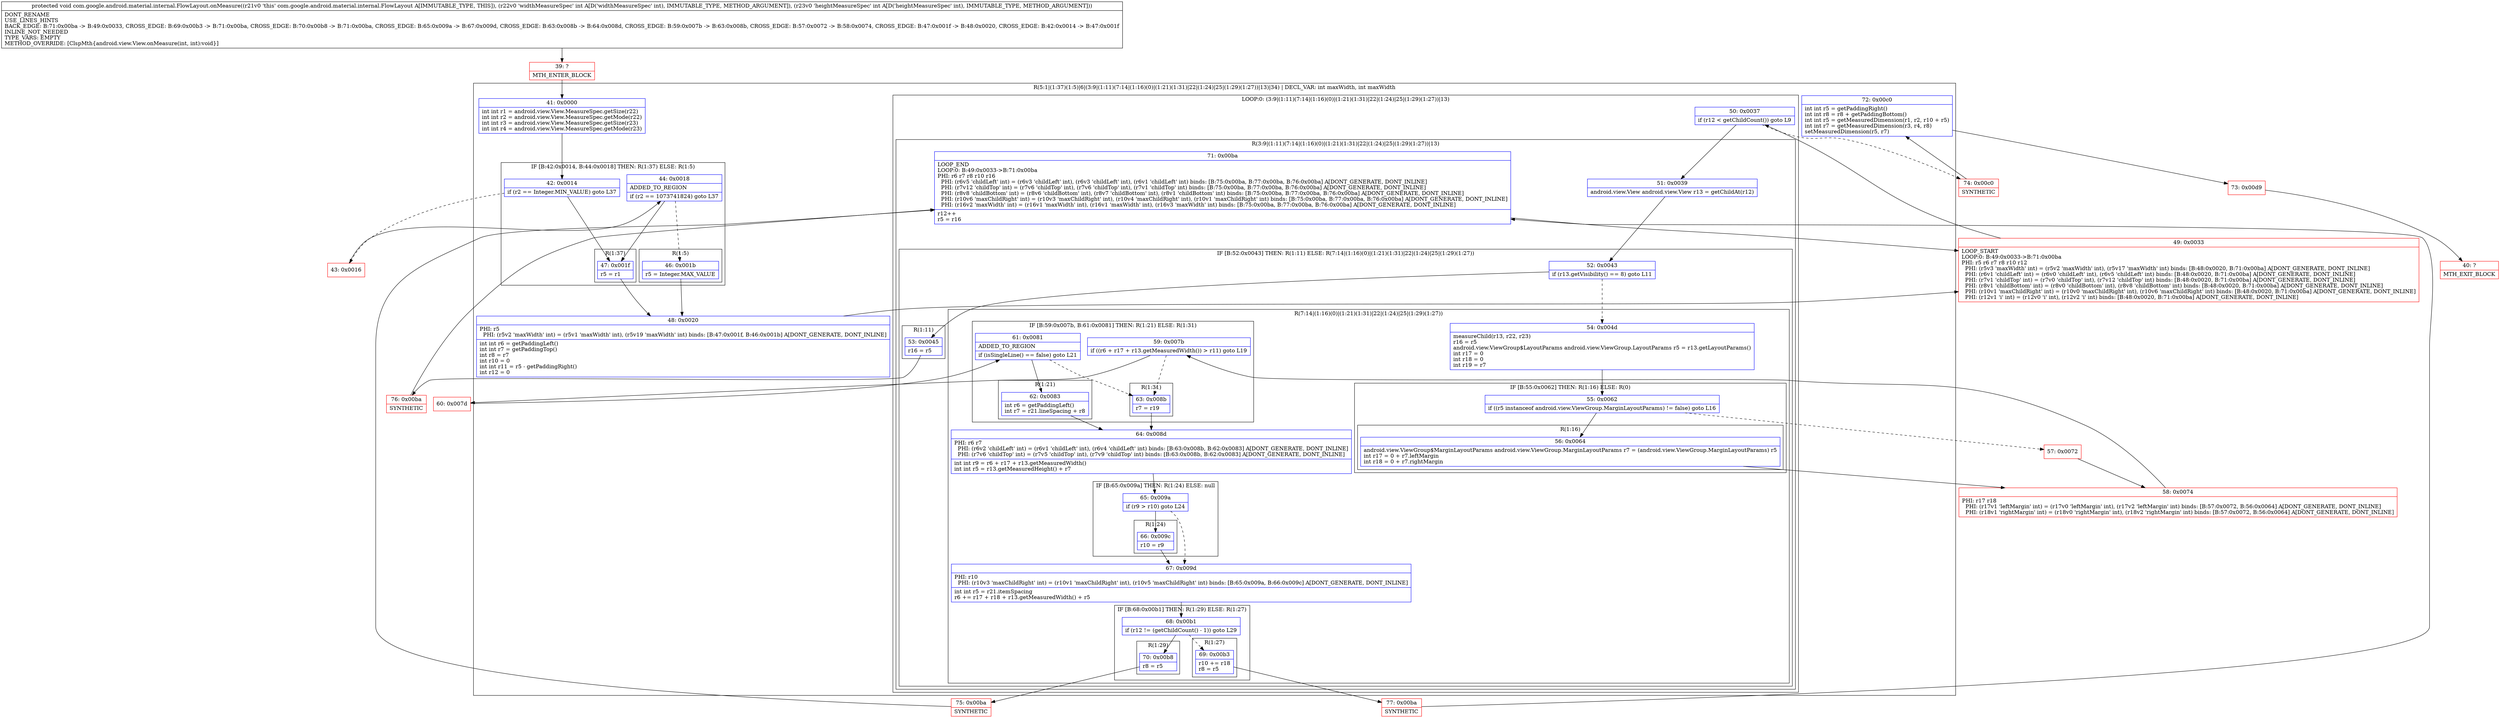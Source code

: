 digraph "CFG forcom.google.android.material.internal.FlowLayout.onMeasure(II)V" {
subgraph cluster_Region_1287428804 {
label = "R(5:1|(1:37)(1:5)|6|(3:9|(1:11)(7:14|(1:16)(0)|(1:21)(1:31)|22|(1:24)|25|(1:29)(1:27))|13)|34) | DECL_VAR: int maxWidth, int maxWidth\l";
node [shape=record,color=blue];
Node_41 [shape=record,label="{41\:\ 0x0000|int int r1 = android.view.View.MeasureSpec.getSize(r22)\lint int r2 = android.view.View.MeasureSpec.getMode(r22)\lint int r3 = android.view.View.MeasureSpec.getSize(r23)\lint int r4 = android.view.View.MeasureSpec.getMode(r23)\l}"];
subgraph cluster_IfRegion_286659471 {
label = "IF [B:42:0x0014, B:44:0x0018] THEN: R(1:37) ELSE: R(1:5)";
node [shape=record,color=blue];
Node_42 [shape=record,label="{42\:\ 0x0014|if (r2 == Integer.MIN_VALUE) goto L37\l}"];
Node_44 [shape=record,label="{44\:\ 0x0018|ADDED_TO_REGION\l|if (r2 == 1073741824) goto L37\l}"];
subgraph cluster_Region_130123910 {
label = "R(1:37)";
node [shape=record,color=blue];
Node_47 [shape=record,label="{47\:\ 0x001f|r5 = r1\l}"];
}
subgraph cluster_Region_1247408543 {
label = "R(1:5)";
node [shape=record,color=blue];
Node_46 [shape=record,label="{46\:\ 0x001b|r5 = Integer.MAX_VALUE\l}"];
}
}
Node_48 [shape=record,label="{48\:\ 0x0020|PHI: r5 \l  PHI: (r5v2 'maxWidth' int) = (r5v1 'maxWidth' int), (r5v19 'maxWidth' int) binds: [B:47:0x001f, B:46:0x001b] A[DONT_GENERATE, DONT_INLINE]\l|int int r6 = getPaddingLeft()\lint int r7 = getPaddingTop()\lint r8 = r7\lint r10 = 0\lint int r11 = r5 \- getPaddingRight()\lint r12 = 0\l}"];
subgraph cluster_LoopRegion_816856756 {
label = "LOOP:0: (3:9|(1:11)(7:14|(1:16)(0)|(1:21)(1:31)|22|(1:24)|25|(1:29)(1:27))|13)";
node [shape=record,color=blue];
Node_50 [shape=record,label="{50\:\ 0x0037|if (r12 \< getChildCount()) goto L9\l}"];
subgraph cluster_Region_1654336946 {
label = "R(3:9|(1:11)(7:14|(1:16)(0)|(1:21)(1:31)|22|(1:24)|25|(1:29)(1:27))|13)";
node [shape=record,color=blue];
Node_51 [shape=record,label="{51\:\ 0x0039|android.view.View android.view.View r13 = getChildAt(r12)\l}"];
subgraph cluster_IfRegion_631637037 {
label = "IF [B:52:0x0043] THEN: R(1:11) ELSE: R(7:14|(1:16)(0)|(1:21)(1:31)|22|(1:24)|25|(1:29)(1:27))";
node [shape=record,color=blue];
Node_52 [shape=record,label="{52\:\ 0x0043|if (r13.getVisibility() == 8) goto L11\l}"];
subgraph cluster_Region_902700335 {
label = "R(1:11)";
node [shape=record,color=blue];
Node_53 [shape=record,label="{53\:\ 0x0045|r16 = r5\l}"];
}
subgraph cluster_Region_1104664042 {
label = "R(7:14|(1:16)(0)|(1:21)(1:31)|22|(1:24)|25|(1:29)(1:27))";
node [shape=record,color=blue];
Node_54 [shape=record,label="{54\:\ 0x004d|measureChild(r13, r22, r23)\lr16 = r5\landroid.view.ViewGroup$LayoutParams android.view.ViewGroup.LayoutParams r5 = r13.getLayoutParams()\lint r17 = 0\lint r18 = 0\lint r19 = r7\l}"];
subgraph cluster_IfRegion_70963388 {
label = "IF [B:55:0x0062] THEN: R(1:16) ELSE: R(0)";
node [shape=record,color=blue];
Node_55 [shape=record,label="{55\:\ 0x0062|if ((r5 instanceof android.view.ViewGroup.MarginLayoutParams) != false) goto L16\l}"];
subgraph cluster_Region_2043943271 {
label = "R(1:16)";
node [shape=record,color=blue];
Node_56 [shape=record,label="{56\:\ 0x0064|android.view.ViewGroup$MarginLayoutParams android.view.ViewGroup.MarginLayoutParams r7 = (android.view.ViewGroup.MarginLayoutParams) r5\lint r17 = 0 + r7.leftMargin\lint r18 = 0 + r7.rightMargin\l}"];
}
subgraph cluster_Region_1648614321 {
label = "R(0)";
node [shape=record,color=blue];
}
}
subgraph cluster_IfRegion_1538353956 {
label = "IF [B:59:0x007b, B:61:0x0081] THEN: R(1:21) ELSE: R(1:31)";
node [shape=record,color=blue];
Node_59 [shape=record,label="{59\:\ 0x007b|if ((r6 + r17 + r13.getMeasuredWidth()) \> r11) goto L19\l}"];
Node_61 [shape=record,label="{61\:\ 0x0081|ADDED_TO_REGION\l|if (isSingleLine() == false) goto L21\l}"];
subgraph cluster_Region_1627139124 {
label = "R(1:21)";
node [shape=record,color=blue];
Node_62 [shape=record,label="{62\:\ 0x0083|int r6 = getPaddingLeft()\lint r7 = r21.lineSpacing + r8\l}"];
}
subgraph cluster_Region_1583459524 {
label = "R(1:31)";
node [shape=record,color=blue];
Node_63 [shape=record,label="{63\:\ 0x008b|r7 = r19\l}"];
}
}
Node_64 [shape=record,label="{64\:\ 0x008d|PHI: r6 r7 \l  PHI: (r6v2 'childLeft' int) = (r6v1 'childLeft' int), (r6v4 'childLeft' int) binds: [B:63:0x008b, B:62:0x0083] A[DONT_GENERATE, DONT_INLINE]\l  PHI: (r7v6 'childTop' int) = (r7v5 'childTop' int), (r7v9 'childTop' int) binds: [B:63:0x008b, B:62:0x0083] A[DONT_GENERATE, DONT_INLINE]\l|int int r9 = r6 + r17 + r13.getMeasuredWidth()\lint int r5 = r13.getMeasuredHeight() + r7\l}"];
subgraph cluster_IfRegion_588672451 {
label = "IF [B:65:0x009a] THEN: R(1:24) ELSE: null";
node [shape=record,color=blue];
Node_65 [shape=record,label="{65\:\ 0x009a|if (r9 \> r10) goto L24\l}"];
subgraph cluster_Region_1891821715 {
label = "R(1:24)";
node [shape=record,color=blue];
Node_66 [shape=record,label="{66\:\ 0x009c|r10 = r9\l}"];
}
}
Node_67 [shape=record,label="{67\:\ 0x009d|PHI: r10 \l  PHI: (r10v3 'maxChildRight' int) = (r10v1 'maxChildRight' int), (r10v5 'maxChildRight' int) binds: [B:65:0x009a, B:66:0x009c] A[DONT_GENERATE, DONT_INLINE]\l|int int r5 = r21.itemSpacing\lr6 += r17 + r18 + r13.getMeasuredWidth() + r5\l}"];
subgraph cluster_IfRegion_1112009350 {
label = "IF [B:68:0x00b1] THEN: R(1:29) ELSE: R(1:27)";
node [shape=record,color=blue];
Node_68 [shape=record,label="{68\:\ 0x00b1|if (r12 != (getChildCount() \- 1)) goto L29\l}"];
subgraph cluster_Region_560351847 {
label = "R(1:29)";
node [shape=record,color=blue];
Node_70 [shape=record,label="{70\:\ 0x00b8|r8 = r5\l}"];
}
subgraph cluster_Region_544886771 {
label = "R(1:27)";
node [shape=record,color=blue];
Node_69 [shape=record,label="{69\:\ 0x00b3|r10 += r18\lr8 = r5\l}"];
}
}
}
}
Node_71 [shape=record,label="{71\:\ 0x00ba|LOOP_END\lLOOP:0: B:49:0x0033\-\>B:71:0x00ba\lPHI: r6 r7 r8 r10 r16 \l  PHI: (r6v5 'childLeft' int) = (r6v3 'childLeft' int), (r6v3 'childLeft' int), (r6v1 'childLeft' int) binds: [B:75:0x00ba, B:77:0x00ba, B:76:0x00ba] A[DONT_GENERATE, DONT_INLINE]\l  PHI: (r7v12 'childTop' int) = (r7v6 'childTop' int), (r7v6 'childTop' int), (r7v1 'childTop' int) binds: [B:75:0x00ba, B:77:0x00ba, B:76:0x00ba] A[DONT_GENERATE, DONT_INLINE]\l  PHI: (r8v8 'childBottom' int) = (r8v6 'childBottom' int), (r8v7 'childBottom' int), (r8v1 'childBottom' int) binds: [B:75:0x00ba, B:77:0x00ba, B:76:0x00ba] A[DONT_GENERATE, DONT_INLINE]\l  PHI: (r10v6 'maxChildRight' int) = (r10v3 'maxChildRight' int), (r10v4 'maxChildRight' int), (r10v1 'maxChildRight' int) binds: [B:75:0x00ba, B:77:0x00ba, B:76:0x00ba] A[DONT_GENERATE, DONT_INLINE]\l  PHI: (r16v2 'maxWidth' int) = (r16v1 'maxWidth' int), (r16v1 'maxWidth' int), (r16v3 'maxWidth' int) binds: [B:75:0x00ba, B:77:0x00ba, B:76:0x00ba] A[DONT_GENERATE, DONT_INLINE]\l|r12++\lr5 = r16\l}"];
}
}
Node_72 [shape=record,label="{72\:\ 0x00c0|int int r5 = getPaddingRight()\lint int r8 = r8 + getPaddingBottom()\lint int r5 = getMeasuredDimension(r1, r2, r10 + r5)\lint int r7 = getMeasuredDimension(r3, r4, r8)\lsetMeasuredDimension(r5, r7)\l}"];
}
Node_39 [shape=record,color=red,label="{39\:\ ?|MTH_ENTER_BLOCK\l}"];
Node_43 [shape=record,color=red,label="{43\:\ 0x0016}"];
Node_49 [shape=record,color=red,label="{49\:\ 0x0033|LOOP_START\lLOOP:0: B:49:0x0033\-\>B:71:0x00ba\lPHI: r5 r6 r7 r8 r10 r12 \l  PHI: (r5v3 'maxWidth' int) = (r5v2 'maxWidth' int), (r5v17 'maxWidth' int) binds: [B:48:0x0020, B:71:0x00ba] A[DONT_GENERATE, DONT_INLINE]\l  PHI: (r6v1 'childLeft' int) = (r6v0 'childLeft' int), (r6v5 'childLeft' int) binds: [B:48:0x0020, B:71:0x00ba] A[DONT_GENERATE, DONT_INLINE]\l  PHI: (r7v1 'childTop' int) = (r7v0 'childTop' int), (r7v12 'childTop' int) binds: [B:48:0x0020, B:71:0x00ba] A[DONT_GENERATE, DONT_INLINE]\l  PHI: (r8v1 'childBottom' int) = (r8v0 'childBottom' int), (r8v8 'childBottom' int) binds: [B:48:0x0020, B:71:0x00ba] A[DONT_GENERATE, DONT_INLINE]\l  PHI: (r10v1 'maxChildRight' int) = (r10v0 'maxChildRight' int), (r10v6 'maxChildRight' int) binds: [B:48:0x0020, B:71:0x00ba] A[DONT_GENERATE, DONT_INLINE]\l  PHI: (r12v1 'i' int) = (r12v0 'i' int), (r12v2 'i' int) binds: [B:48:0x0020, B:71:0x00ba] A[DONT_GENERATE, DONT_INLINE]\l}"];
Node_76 [shape=record,color=red,label="{76\:\ 0x00ba|SYNTHETIC\l}"];
Node_58 [shape=record,color=red,label="{58\:\ 0x0074|PHI: r17 r18 \l  PHI: (r17v1 'leftMargin' int) = (r17v0 'leftMargin' int), (r17v2 'leftMargin' int) binds: [B:57:0x0072, B:56:0x0064] A[DONT_GENERATE, DONT_INLINE]\l  PHI: (r18v1 'rightMargin' int) = (r18v0 'rightMargin' int), (r18v2 'rightMargin' int) binds: [B:57:0x0072, B:56:0x0064] A[DONT_GENERATE, DONT_INLINE]\l}"];
Node_60 [shape=record,color=red,label="{60\:\ 0x007d}"];
Node_77 [shape=record,color=red,label="{77\:\ 0x00ba|SYNTHETIC\l}"];
Node_75 [shape=record,color=red,label="{75\:\ 0x00ba|SYNTHETIC\l}"];
Node_57 [shape=record,color=red,label="{57\:\ 0x0072}"];
Node_74 [shape=record,color=red,label="{74\:\ 0x00c0|SYNTHETIC\l}"];
Node_73 [shape=record,color=red,label="{73\:\ 0x00d9}"];
Node_40 [shape=record,color=red,label="{40\:\ ?|MTH_EXIT_BLOCK\l}"];
MethodNode[shape=record,label="{protected void com.google.android.material.internal.FlowLayout.onMeasure((r21v0 'this' com.google.android.material.internal.FlowLayout A[IMMUTABLE_TYPE, THIS]), (r22v0 'widthMeasureSpec' int A[D('widthMeasureSpec' int), IMMUTABLE_TYPE, METHOD_ARGUMENT]), (r23v0 'heightMeasureSpec' int A[D('heightMeasureSpec' int), IMMUTABLE_TYPE, METHOD_ARGUMENT]))  | DONT_RENAME\lUSE_LINES_HINTS\lBACK_EDGE: B:71:0x00ba \-\> B:49:0x0033, CROSS_EDGE: B:69:0x00b3 \-\> B:71:0x00ba, CROSS_EDGE: B:70:0x00b8 \-\> B:71:0x00ba, CROSS_EDGE: B:65:0x009a \-\> B:67:0x009d, CROSS_EDGE: B:63:0x008b \-\> B:64:0x008d, CROSS_EDGE: B:59:0x007b \-\> B:63:0x008b, CROSS_EDGE: B:57:0x0072 \-\> B:58:0x0074, CROSS_EDGE: B:47:0x001f \-\> B:48:0x0020, CROSS_EDGE: B:42:0x0014 \-\> B:47:0x001f\lINLINE_NOT_NEEDED\lTYPE_VARS: EMPTY\lMETHOD_OVERRIDE: [ClspMth\{android.view.View.onMeasure(int, int):void\}]\l}"];
MethodNode -> Node_39;Node_41 -> Node_42;
Node_42 -> Node_43[style=dashed];
Node_42 -> Node_47;
Node_44 -> Node_46[style=dashed];
Node_44 -> Node_47;
Node_47 -> Node_48;
Node_46 -> Node_48;
Node_48 -> Node_49;
Node_50 -> Node_51;
Node_50 -> Node_74[style=dashed];
Node_51 -> Node_52;
Node_52 -> Node_53;
Node_52 -> Node_54[style=dashed];
Node_53 -> Node_76;
Node_54 -> Node_55;
Node_55 -> Node_56;
Node_55 -> Node_57[style=dashed];
Node_56 -> Node_58;
Node_59 -> Node_60;
Node_59 -> Node_63[style=dashed];
Node_61 -> Node_62;
Node_61 -> Node_63[style=dashed];
Node_62 -> Node_64;
Node_63 -> Node_64;
Node_64 -> Node_65;
Node_65 -> Node_66;
Node_65 -> Node_67[style=dashed];
Node_66 -> Node_67;
Node_67 -> Node_68;
Node_68 -> Node_69[style=dashed];
Node_68 -> Node_70;
Node_70 -> Node_75;
Node_69 -> Node_77;
Node_71 -> Node_49;
Node_72 -> Node_73;
Node_39 -> Node_41;
Node_43 -> Node_44;
Node_49 -> Node_50;
Node_76 -> Node_71;
Node_58 -> Node_59;
Node_60 -> Node_61;
Node_77 -> Node_71;
Node_75 -> Node_71;
Node_57 -> Node_58;
Node_74 -> Node_72;
Node_73 -> Node_40;
}

